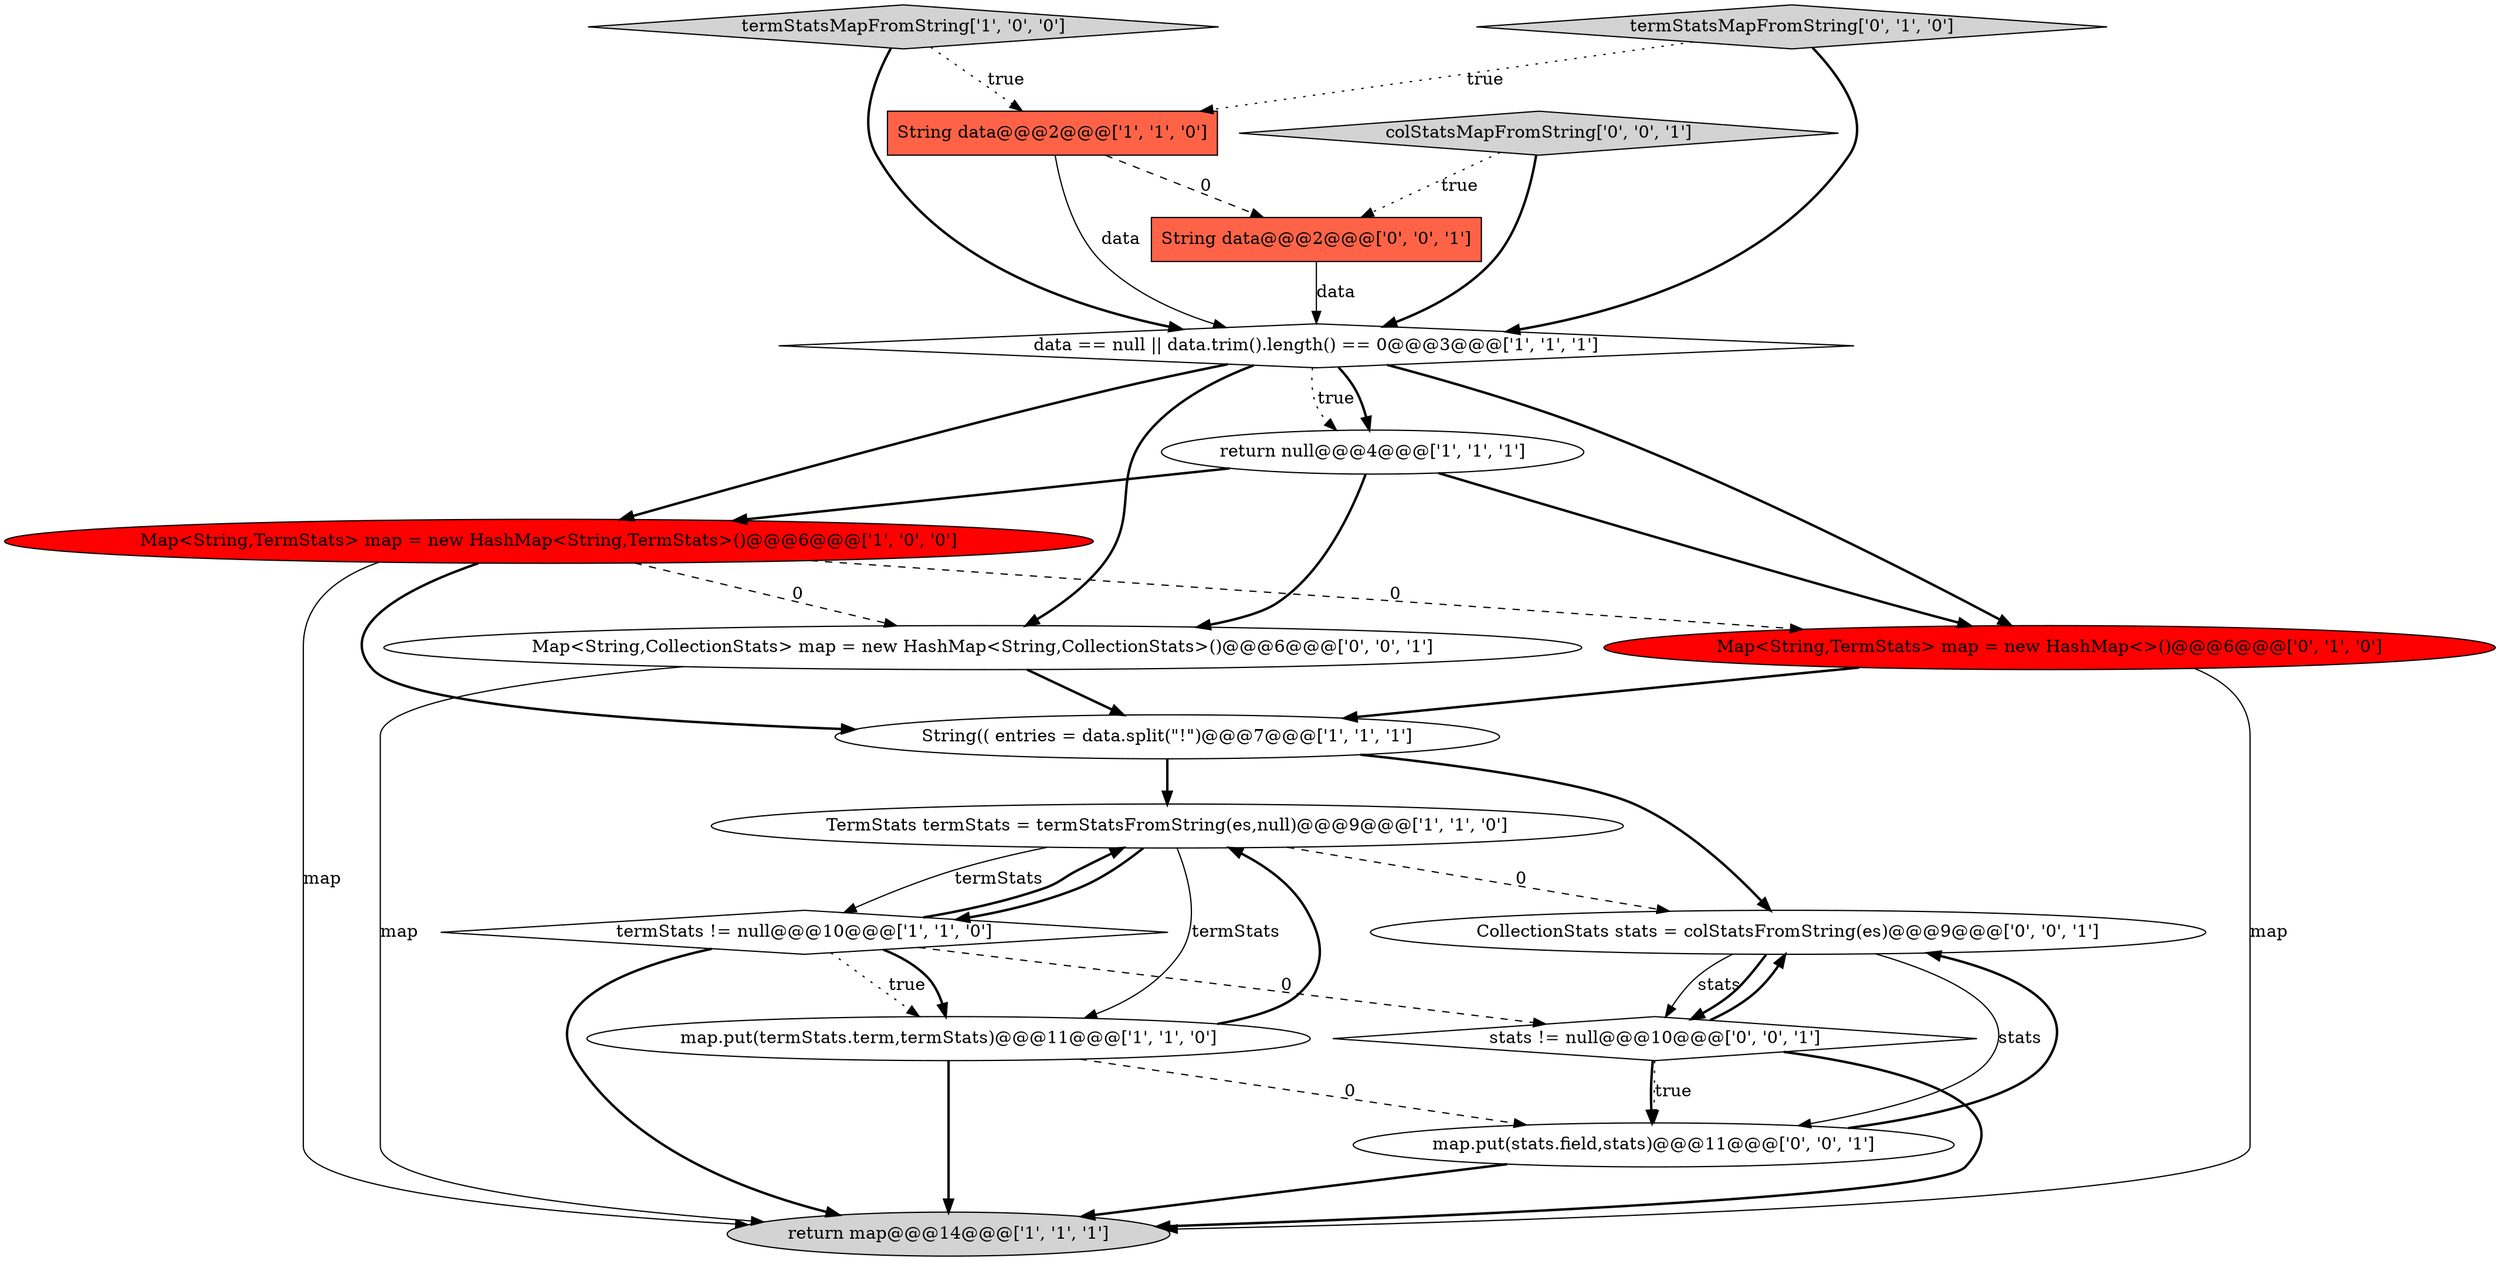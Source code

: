 digraph {
2 [style = filled, label = "TermStats termStats = termStatsFromString(es,null)@@@9@@@['1', '1', '0']", fillcolor = white, shape = ellipse image = "AAA0AAABBB1BBB"];
1 [style = filled, label = "String data@@@2@@@['1', '1', '0']", fillcolor = tomato, shape = box image = "AAA0AAABBB1BBB"];
3 [style = filled, label = "String(( entries = data.split(\"!\")@@@7@@@['1', '1', '1']", fillcolor = white, shape = ellipse image = "AAA0AAABBB1BBB"];
5 [style = filled, label = "Map<String,TermStats> map = new HashMap<String,TermStats>()@@@6@@@['1', '0', '0']", fillcolor = red, shape = ellipse image = "AAA1AAABBB1BBB"];
14 [style = filled, label = "CollectionStats stats = colStatsFromString(es)@@@9@@@['0', '0', '1']", fillcolor = white, shape = ellipse image = "AAA0AAABBB3BBB"];
7 [style = filled, label = "map.put(termStats.term,termStats)@@@11@@@['1', '1', '0']", fillcolor = white, shape = ellipse image = "AAA0AAABBB1BBB"];
4 [style = filled, label = "data == null || data.trim().length() == 0@@@3@@@['1', '1', '1']", fillcolor = white, shape = diamond image = "AAA0AAABBB1BBB"];
9 [style = filled, label = "termStatsMapFromString['1', '0', '0']", fillcolor = lightgray, shape = diamond image = "AAA0AAABBB1BBB"];
10 [style = filled, label = "Map<String,TermStats> map = new HashMap<>()@@@6@@@['0', '1', '0']", fillcolor = red, shape = ellipse image = "AAA1AAABBB2BBB"];
16 [style = filled, label = "map.put(stats.field,stats)@@@11@@@['0', '0', '1']", fillcolor = white, shape = ellipse image = "AAA0AAABBB3BBB"];
8 [style = filled, label = "return map@@@14@@@['1', '1', '1']", fillcolor = lightgray, shape = ellipse image = "AAA0AAABBB1BBB"];
6 [style = filled, label = "termStats != null@@@10@@@['1', '1', '0']", fillcolor = white, shape = diamond image = "AAA0AAABBB1BBB"];
12 [style = filled, label = "String data@@@2@@@['0', '0', '1']", fillcolor = tomato, shape = box image = "AAA0AAABBB3BBB"];
0 [style = filled, label = "return null@@@4@@@['1', '1', '1']", fillcolor = white, shape = ellipse image = "AAA0AAABBB1BBB"];
11 [style = filled, label = "termStatsMapFromString['0', '1', '0']", fillcolor = lightgray, shape = diamond image = "AAA0AAABBB2BBB"];
15 [style = filled, label = "colStatsMapFromString['0', '0', '1']", fillcolor = lightgray, shape = diamond image = "AAA0AAABBB3BBB"];
13 [style = filled, label = "stats != null@@@10@@@['0', '0', '1']", fillcolor = white, shape = diamond image = "AAA0AAABBB3BBB"];
17 [style = filled, label = "Map<String,CollectionStats> map = new HashMap<String,CollectionStats>()@@@6@@@['0', '0', '1']", fillcolor = white, shape = ellipse image = "AAA0AAABBB3BBB"];
12->4 [style = solid, label="data"];
5->3 [style = bold, label=""];
4->10 [style = bold, label=""];
13->16 [style = dotted, label="true"];
5->8 [style = solid, label="map"];
4->17 [style = bold, label=""];
14->16 [style = solid, label="stats"];
16->8 [style = bold, label=""];
2->6 [style = bold, label=""];
0->17 [style = bold, label=""];
7->16 [style = dashed, label="0"];
11->1 [style = dotted, label="true"];
9->4 [style = bold, label=""];
4->0 [style = dotted, label="true"];
11->4 [style = bold, label=""];
3->14 [style = bold, label=""];
2->6 [style = solid, label="termStats"];
10->3 [style = bold, label=""];
7->8 [style = bold, label=""];
14->13 [style = solid, label="stats"];
13->16 [style = bold, label=""];
4->0 [style = bold, label=""];
6->2 [style = bold, label=""];
1->12 [style = dashed, label="0"];
0->10 [style = bold, label=""];
17->8 [style = solid, label="map"];
5->17 [style = dashed, label="0"];
2->14 [style = dashed, label="0"];
3->2 [style = bold, label=""];
5->10 [style = dashed, label="0"];
6->13 [style = dashed, label="0"];
7->2 [style = bold, label=""];
6->8 [style = bold, label=""];
15->4 [style = bold, label=""];
9->1 [style = dotted, label="true"];
6->7 [style = dotted, label="true"];
1->4 [style = solid, label="data"];
15->12 [style = dotted, label="true"];
17->3 [style = bold, label=""];
16->14 [style = bold, label=""];
10->8 [style = solid, label="map"];
14->13 [style = bold, label=""];
13->8 [style = bold, label=""];
6->7 [style = bold, label=""];
4->5 [style = bold, label=""];
13->14 [style = bold, label=""];
2->7 [style = solid, label="termStats"];
0->5 [style = bold, label=""];
}
